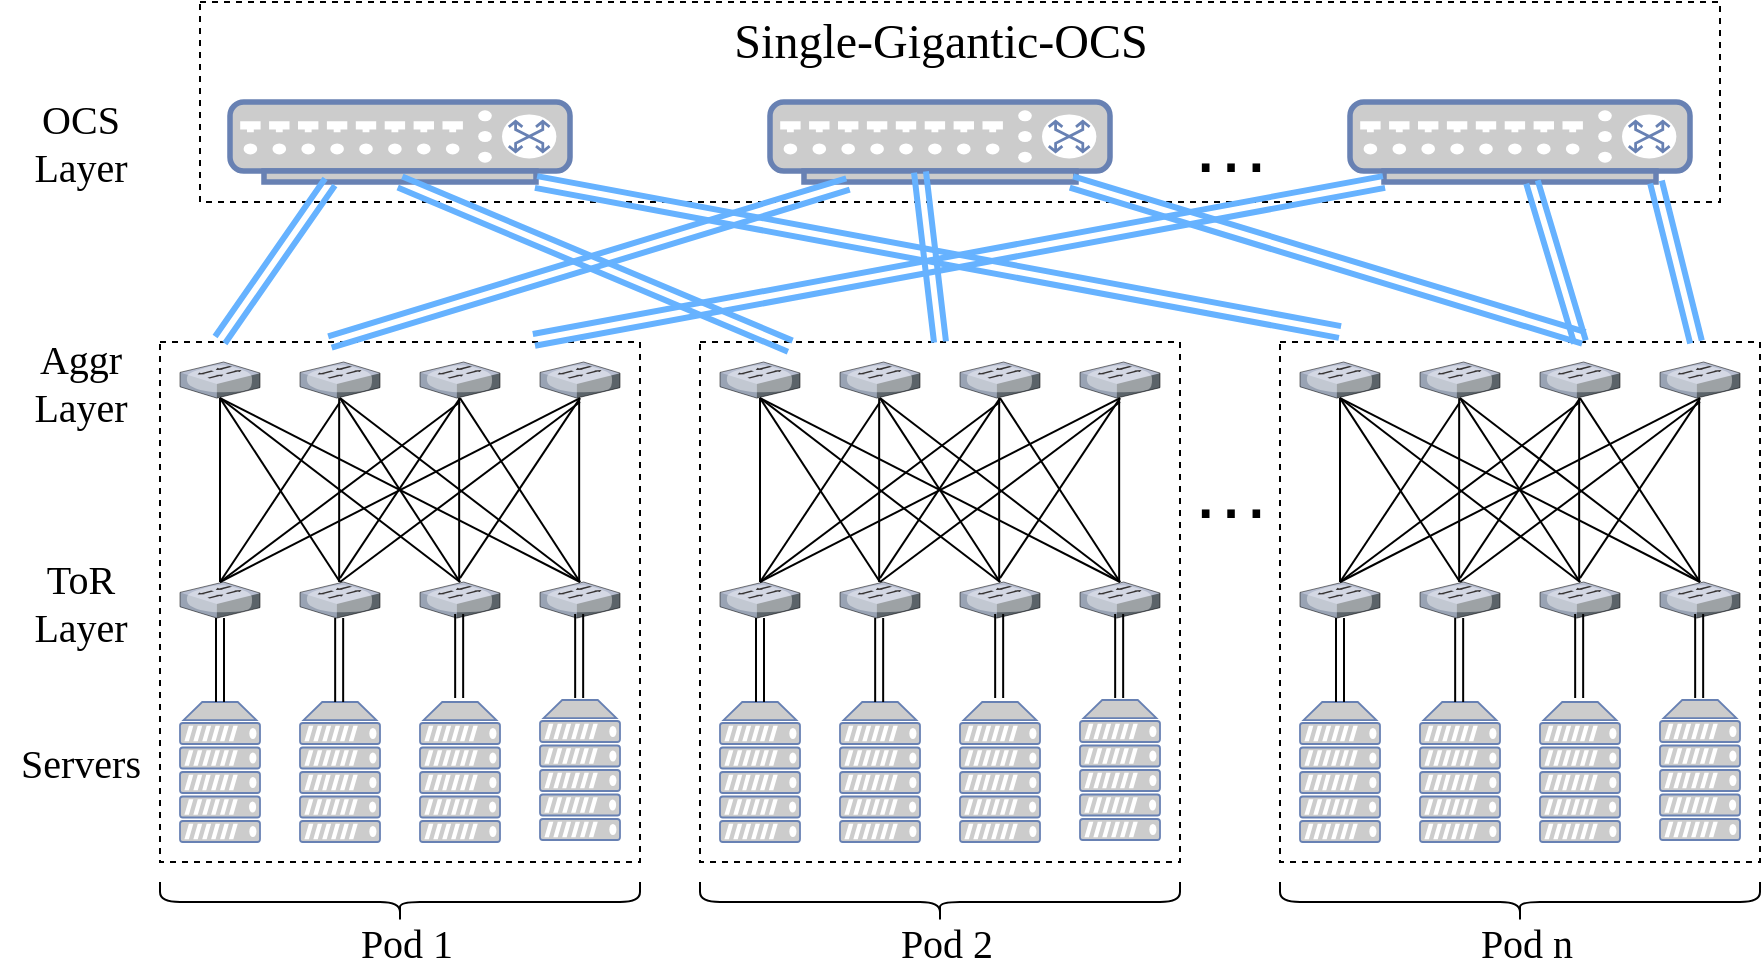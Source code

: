 <mxfile version="13.3.4" type="github">
  <diagram id="y1kWOpUGHuxIJ3yEuqZ7" name="Page-1">
    <mxGraphModel dx="2178" dy="1946" grid="1" gridSize="10" guides="1" tooltips="1" connect="1" arrows="1" fold="1" page="1" pageScale="1" pageWidth="827" pageHeight="1169" math="0" shadow="0">
      <root>
        <mxCell id="0" />
        <mxCell id="1" parent="0" />
        <mxCell id="rLoegdF59TgYcEcmEnVo-97" value="" style="rounded=0;whiteSpace=wrap;html=1;dashed=1;" vertex="1" parent="1">
          <mxGeometry x="90" y="-530" width="760" height="100" as="geometry" />
        </mxCell>
        <mxCell id="LMLSj2MRwrwGWkM6ZcZf-3" value="" style="fontColor=#0066CC;verticalAlign=top;verticalLabelPosition=bottom;labelPosition=center;align=center;html=1;outlineConnect=0;fillColor=#CCCCCC;strokeColor=#6881B3;gradientDirection=north;strokeWidth=2;shape=mxgraph.networks.switch;" parent="1" vertex="1">
          <mxGeometry x="105" y="-480" width="170" height="40" as="geometry" />
        </mxCell>
        <mxCell id="LMLSj2MRwrwGWkM6ZcZf-53" value="" style="group" parent="1" vertex="1" connectable="0">
          <mxGeometry x="70" y="-360" width="240" height="260" as="geometry" />
        </mxCell>
        <mxCell id="LMLSj2MRwrwGWkM6ZcZf-52" value="" style="rounded=0;whiteSpace=wrap;html=1;dashed=1;shadow=0;glass=0;" parent="LMLSj2MRwrwGWkM6ZcZf-53" vertex="1">
          <mxGeometry width="240" height="260" as="geometry" />
        </mxCell>
        <mxCell id="LMLSj2MRwrwGWkM6ZcZf-4" value="" style="verticalLabelPosition=bottom;aspect=fixed;html=1;verticalAlign=top;strokeColor=none;align=center;outlineConnect=0;shape=mxgraph.citrix.switch;" parent="LMLSj2MRwrwGWkM6ZcZf-53" vertex="1">
          <mxGeometry x="10" y="120" width="40" height="18.04" as="geometry" />
        </mxCell>
        <mxCell id="LMLSj2MRwrwGWkM6ZcZf-7" value="" style="fontColor=#0066CC;verticalAlign=top;verticalLabelPosition=bottom;labelPosition=center;align=center;html=1;outlineConnect=0;fillColor=#CCCCCC;strokeColor=#6881B3;gradientDirection=north;strokeWidth=2;shape=mxgraph.networks.server;" parent="LMLSj2MRwrwGWkM6ZcZf-53" vertex="1">
          <mxGeometry x="10" y="180" width="40" height="70" as="geometry" />
        </mxCell>
        <mxCell id="LMLSj2MRwrwGWkM6ZcZf-8" value="" style="fontColor=#0066CC;verticalAlign=top;verticalLabelPosition=bottom;labelPosition=center;align=center;html=1;outlineConnect=0;fillColor=#CCCCCC;strokeColor=#6881B3;gradientDirection=north;strokeWidth=2;shape=mxgraph.networks.server;" parent="LMLSj2MRwrwGWkM6ZcZf-53" vertex="1">
          <mxGeometry x="70" y="180" width="40" height="70" as="geometry" />
        </mxCell>
        <mxCell id="LMLSj2MRwrwGWkM6ZcZf-9" value="" style="fontColor=#0066CC;verticalAlign=top;verticalLabelPosition=bottom;labelPosition=center;align=center;html=1;outlineConnect=0;fillColor=#CCCCCC;strokeColor=#6881B3;gradientDirection=north;strokeWidth=2;shape=mxgraph.networks.server;" parent="LMLSj2MRwrwGWkM6ZcZf-53" vertex="1">
          <mxGeometry x="130" y="180" width="40" height="70" as="geometry" />
        </mxCell>
        <mxCell id="LMLSj2MRwrwGWkM6ZcZf-19" value="" style="fontColor=#0066CC;verticalAlign=top;verticalLabelPosition=bottom;labelPosition=center;align=center;html=1;outlineConnect=0;fillColor=#CCCCCC;strokeColor=#6881B3;gradientDirection=north;strokeWidth=2;shape=mxgraph.networks.server;" parent="LMLSj2MRwrwGWkM6ZcZf-53" vertex="1">
          <mxGeometry x="190" y="179" width="40" height="70" as="geometry" />
        </mxCell>
        <mxCell id="LMLSj2MRwrwGWkM6ZcZf-24" value="" style="verticalLabelPosition=bottom;aspect=fixed;html=1;verticalAlign=top;strokeColor=none;align=center;outlineConnect=0;shape=mxgraph.citrix.switch;" parent="LMLSj2MRwrwGWkM6ZcZf-53" vertex="1">
          <mxGeometry x="70" y="120" width="40" height="18.04" as="geometry" />
        </mxCell>
        <mxCell id="LMLSj2MRwrwGWkM6ZcZf-25" value="" style="verticalLabelPosition=bottom;aspect=fixed;html=1;verticalAlign=top;strokeColor=none;align=center;outlineConnect=0;shape=mxgraph.citrix.switch;" parent="LMLSj2MRwrwGWkM6ZcZf-53" vertex="1">
          <mxGeometry x="130" y="120" width="40" height="18.04" as="geometry" />
        </mxCell>
        <mxCell id="LMLSj2MRwrwGWkM6ZcZf-26" value="" style="verticalLabelPosition=bottom;aspect=fixed;html=1;verticalAlign=top;strokeColor=none;align=center;outlineConnect=0;shape=mxgraph.citrix.switch;" parent="LMLSj2MRwrwGWkM6ZcZf-53" vertex="1">
          <mxGeometry x="190" y="120" width="40" height="18.04" as="geometry" />
        </mxCell>
        <mxCell id="LMLSj2MRwrwGWkM6ZcZf-27" value="" style="verticalLabelPosition=bottom;aspect=fixed;html=1;verticalAlign=top;strokeColor=none;align=center;outlineConnect=0;shape=mxgraph.citrix.switch;" parent="LMLSj2MRwrwGWkM6ZcZf-53" vertex="1">
          <mxGeometry x="10" y="10" width="40" height="18.04" as="geometry" />
        </mxCell>
        <mxCell id="LMLSj2MRwrwGWkM6ZcZf-28" value="" style="verticalLabelPosition=bottom;aspect=fixed;html=1;verticalAlign=top;strokeColor=none;align=center;outlineConnect=0;shape=mxgraph.citrix.switch;" parent="LMLSj2MRwrwGWkM6ZcZf-53" vertex="1">
          <mxGeometry x="70" y="10" width="40" height="18.04" as="geometry" />
        </mxCell>
        <mxCell id="LMLSj2MRwrwGWkM6ZcZf-29" value="" style="verticalLabelPosition=bottom;aspect=fixed;html=1;verticalAlign=top;strokeColor=none;align=center;outlineConnect=0;shape=mxgraph.citrix.switch;" parent="LMLSj2MRwrwGWkM6ZcZf-53" vertex="1">
          <mxGeometry x="130" y="10" width="40" height="18.04" as="geometry" />
        </mxCell>
        <mxCell id="LMLSj2MRwrwGWkM6ZcZf-30" value="" style="verticalLabelPosition=bottom;aspect=fixed;html=1;verticalAlign=top;strokeColor=none;align=center;outlineConnect=0;shape=mxgraph.citrix.switch;" parent="LMLSj2MRwrwGWkM6ZcZf-53" vertex="1">
          <mxGeometry x="190" y="10" width="40" height="18.04" as="geometry" />
        </mxCell>
        <mxCell id="LMLSj2MRwrwGWkM6ZcZf-32" value="" style="endArrow=none;html=1;" parent="LMLSj2MRwrwGWkM6ZcZf-53" source="LMLSj2MRwrwGWkM6ZcZf-4" edge="1">
          <mxGeometry width="50" height="50" relative="1" as="geometry">
            <mxPoint x="-20" y="78.04" as="sourcePoint" />
            <mxPoint x="30" y="28.04" as="targetPoint" />
          </mxGeometry>
        </mxCell>
        <mxCell id="LMLSj2MRwrwGWkM6ZcZf-33" value="" style="endArrow=none;html=1;" parent="LMLSj2MRwrwGWkM6ZcZf-53" edge="1">
          <mxGeometry width="50" height="50" relative="1" as="geometry">
            <mxPoint x="89.58" y="120" as="sourcePoint" />
            <mxPoint x="89.58" y="28.04" as="targetPoint" />
          </mxGeometry>
        </mxCell>
        <mxCell id="LMLSj2MRwrwGWkM6ZcZf-34" value="" style="endArrow=none;html=1;" parent="LMLSj2MRwrwGWkM6ZcZf-53" edge="1">
          <mxGeometry width="50" height="50" relative="1" as="geometry">
            <mxPoint x="149.58" y="120" as="sourcePoint" />
            <mxPoint x="149.58" y="28.04" as="targetPoint" />
          </mxGeometry>
        </mxCell>
        <mxCell id="LMLSj2MRwrwGWkM6ZcZf-35" value="" style="endArrow=none;html=1;" parent="LMLSj2MRwrwGWkM6ZcZf-53" edge="1">
          <mxGeometry width="50" height="50" relative="1" as="geometry">
            <mxPoint x="209.58" y="120" as="sourcePoint" />
            <mxPoint x="209.58" y="28.04" as="targetPoint" />
          </mxGeometry>
        </mxCell>
        <mxCell id="LMLSj2MRwrwGWkM6ZcZf-36" value="" style="endArrow=none;html=1;" parent="LMLSj2MRwrwGWkM6ZcZf-53" edge="1">
          <mxGeometry width="50" height="50" relative="1" as="geometry">
            <mxPoint x="90" y="120" as="sourcePoint" />
            <mxPoint x="30" y="28.04" as="targetPoint" />
          </mxGeometry>
        </mxCell>
        <mxCell id="LMLSj2MRwrwGWkM6ZcZf-37" value="" style="endArrow=none;html=1;" parent="LMLSj2MRwrwGWkM6ZcZf-53" edge="1">
          <mxGeometry width="50" height="50" relative="1" as="geometry">
            <mxPoint x="150" y="120" as="sourcePoint" />
            <mxPoint x="90" y="28.04" as="targetPoint" />
          </mxGeometry>
        </mxCell>
        <mxCell id="LMLSj2MRwrwGWkM6ZcZf-38" value="" style="endArrow=none;html=1;" parent="LMLSj2MRwrwGWkM6ZcZf-53" edge="1">
          <mxGeometry width="50" height="50" relative="1" as="geometry">
            <mxPoint x="210" y="120" as="sourcePoint" />
            <mxPoint x="150" y="28.04" as="targetPoint" />
          </mxGeometry>
        </mxCell>
        <mxCell id="LMLSj2MRwrwGWkM6ZcZf-39" value="" style="endArrow=none;html=1;" parent="LMLSj2MRwrwGWkM6ZcZf-53" edge="1">
          <mxGeometry width="50" height="50" relative="1" as="geometry">
            <mxPoint x="30" y="120" as="sourcePoint" />
            <mxPoint x="90" y="30" as="targetPoint" />
          </mxGeometry>
        </mxCell>
        <mxCell id="LMLSj2MRwrwGWkM6ZcZf-40" value="" style="endArrow=none;html=1;" parent="LMLSj2MRwrwGWkM6ZcZf-53" edge="1">
          <mxGeometry width="50" height="50" relative="1" as="geometry">
            <mxPoint x="90" y="118.04" as="sourcePoint" />
            <mxPoint x="150" y="28.04" as="targetPoint" />
          </mxGeometry>
        </mxCell>
        <mxCell id="LMLSj2MRwrwGWkM6ZcZf-41" value="" style="endArrow=none;html=1;" parent="LMLSj2MRwrwGWkM6ZcZf-53" edge="1">
          <mxGeometry width="50" height="50" relative="1" as="geometry">
            <mxPoint x="150" y="118.04" as="sourcePoint" />
            <mxPoint x="210" y="28.04" as="targetPoint" />
          </mxGeometry>
        </mxCell>
        <mxCell id="LMLSj2MRwrwGWkM6ZcZf-42" value="" style="endArrow=none;html=1;exitX=0.5;exitY=0;exitDx=0;exitDy=0;exitPerimeter=0;" parent="LMLSj2MRwrwGWkM6ZcZf-53" source="LMLSj2MRwrwGWkM6ZcZf-25" edge="1">
          <mxGeometry width="50" height="50" relative="1" as="geometry">
            <mxPoint x="-20" y="78.04" as="sourcePoint" />
            <mxPoint x="30" y="28.04" as="targetPoint" />
          </mxGeometry>
        </mxCell>
        <mxCell id="LMLSj2MRwrwGWkM6ZcZf-43" value="" style="endArrow=none;html=1;exitX=0.5;exitY=0;exitDx=0;exitDy=0;exitPerimeter=0;" parent="LMLSj2MRwrwGWkM6ZcZf-53" edge="1">
          <mxGeometry width="50" height="50" relative="1" as="geometry">
            <mxPoint x="210" y="120" as="sourcePoint" />
            <mxPoint x="90" y="28.04" as="targetPoint" />
          </mxGeometry>
        </mxCell>
        <mxCell id="LMLSj2MRwrwGWkM6ZcZf-44" value="" style="endArrow=none;html=1;" parent="LMLSj2MRwrwGWkM6ZcZf-53" edge="1">
          <mxGeometry width="50" height="50" relative="1" as="geometry">
            <mxPoint x="30" y="120" as="sourcePoint" />
            <mxPoint x="150" y="30" as="targetPoint" />
          </mxGeometry>
        </mxCell>
        <mxCell id="LMLSj2MRwrwGWkM6ZcZf-45" value="" style="endArrow=none;html=1;" parent="LMLSj2MRwrwGWkM6ZcZf-53" edge="1">
          <mxGeometry width="50" height="50" relative="1" as="geometry">
            <mxPoint x="90" y="120" as="sourcePoint" />
            <mxPoint x="210" y="30" as="targetPoint" />
          </mxGeometry>
        </mxCell>
        <mxCell id="LMLSj2MRwrwGWkM6ZcZf-46" value="" style="endArrow=none;html=1;" parent="LMLSj2MRwrwGWkM6ZcZf-53" edge="1">
          <mxGeometry width="50" height="50" relative="1" as="geometry">
            <mxPoint x="210" y="120" as="sourcePoint" />
            <mxPoint x="30" y="28.04" as="targetPoint" />
          </mxGeometry>
        </mxCell>
        <mxCell id="LMLSj2MRwrwGWkM6ZcZf-47" value="" style="endArrow=none;html=1;" parent="LMLSj2MRwrwGWkM6ZcZf-53" edge="1">
          <mxGeometry width="50" height="50" relative="1" as="geometry">
            <mxPoint x="30" y="120" as="sourcePoint" />
            <mxPoint x="210" y="28.04" as="targetPoint" />
          </mxGeometry>
        </mxCell>
        <mxCell id="LMLSj2MRwrwGWkM6ZcZf-48" value="" style="shape=link;html=1;exitX=0.5;exitY=0;exitDx=0;exitDy=0;exitPerimeter=0;" parent="LMLSj2MRwrwGWkM6ZcZf-53" source="LMLSj2MRwrwGWkM6ZcZf-7" edge="1">
          <mxGeometry width="50" height="50" relative="1" as="geometry">
            <mxPoint x="-20" y="188.04" as="sourcePoint" />
            <mxPoint x="30" y="138.04" as="targetPoint" />
          </mxGeometry>
        </mxCell>
        <mxCell id="LMLSj2MRwrwGWkM6ZcZf-49" value="" style="shape=link;html=1;exitX=0.5;exitY=0;exitDx=0;exitDy=0;exitPerimeter=0;" parent="LMLSj2MRwrwGWkM6ZcZf-53" edge="1">
          <mxGeometry width="50" height="50" relative="1" as="geometry">
            <mxPoint x="89.58" y="180" as="sourcePoint" />
            <mxPoint x="89.58" y="138.04" as="targetPoint" />
          </mxGeometry>
        </mxCell>
        <mxCell id="LMLSj2MRwrwGWkM6ZcZf-50" value="" style="shape=link;html=1;exitX=0.5;exitY=0;exitDx=0;exitDy=0;exitPerimeter=0;" parent="LMLSj2MRwrwGWkM6ZcZf-53" edge="1">
          <mxGeometry width="50" height="50" relative="1" as="geometry">
            <mxPoint x="149.58" y="178" as="sourcePoint" />
            <mxPoint x="149.58" y="136.04" as="targetPoint" />
          </mxGeometry>
        </mxCell>
        <mxCell id="LMLSj2MRwrwGWkM6ZcZf-51" value="" style="shape=link;html=1;exitX=0.5;exitY=0;exitDx=0;exitDy=0;exitPerimeter=0;" parent="LMLSj2MRwrwGWkM6ZcZf-53" edge="1">
          <mxGeometry width="50" height="50" relative="1" as="geometry">
            <mxPoint x="209.58" y="178" as="sourcePoint" />
            <mxPoint x="209.58" y="136.04" as="targetPoint" />
          </mxGeometry>
        </mxCell>
        <mxCell id="rLoegdF59TgYcEcmEnVo-1" value="" style="group" vertex="1" connectable="0" parent="1">
          <mxGeometry x="340" y="-360" width="240" height="260" as="geometry" />
        </mxCell>
        <mxCell id="rLoegdF59TgYcEcmEnVo-2" value="" style="rounded=0;whiteSpace=wrap;html=1;dashed=1;shadow=0;glass=0;" vertex="1" parent="rLoegdF59TgYcEcmEnVo-1">
          <mxGeometry width="240" height="260" as="geometry" />
        </mxCell>
        <mxCell id="rLoegdF59TgYcEcmEnVo-3" value="" style="verticalLabelPosition=bottom;aspect=fixed;html=1;verticalAlign=top;strokeColor=none;align=center;outlineConnect=0;shape=mxgraph.citrix.switch;" vertex="1" parent="rLoegdF59TgYcEcmEnVo-1">
          <mxGeometry x="10" y="120" width="40" height="18.04" as="geometry" />
        </mxCell>
        <mxCell id="rLoegdF59TgYcEcmEnVo-4" value="" style="fontColor=#0066CC;verticalAlign=top;verticalLabelPosition=bottom;labelPosition=center;align=center;html=1;outlineConnect=0;fillColor=#CCCCCC;strokeColor=#6881B3;gradientDirection=north;strokeWidth=2;shape=mxgraph.networks.server;" vertex="1" parent="rLoegdF59TgYcEcmEnVo-1">
          <mxGeometry x="10" y="180" width="40" height="70" as="geometry" />
        </mxCell>
        <mxCell id="rLoegdF59TgYcEcmEnVo-5" value="" style="fontColor=#0066CC;verticalAlign=top;verticalLabelPosition=bottom;labelPosition=center;align=center;html=1;outlineConnect=0;fillColor=#CCCCCC;strokeColor=#6881B3;gradientDirection=north;strokeWidth=2;shape=mxgraph.networks.server;" vertex="1" parent="rLoegdF59TgYcEcmEnVo-1">
          <mxGeometry x="70" y="180" width="40" height="70" as="geometry" />
        </mxCell>
        <mxCell id="rLoegdF59TgYcEcmEnVo-6" value="" style="fontColor=#0066CC;verticalAlign=top;verticalLabelPosition=bottom;labelPosition=center;align=center;html=1;outlineConnect=0;fillColor=#CCCCCC;strokeColor=#6881B3;gradientDirection=north;strokeWidth=2;shape=mxgraph.networks.server;" vertex="1" parent="rLoegdF59TgYcEcmEnVo-1">
          <mxGeometry x="130" y="180" width="40" height="70" as="geometry" />
        </mxCell>
        <mxCell id="rLoegdF59TgYcEcmEnVo-7" value="" style="fontColor=#0066CC;verticalAlign=top;verticalLabelPosition=bottom;labelPosition=center;align=center;html=1;outlineConnect=0;fillColor=#CCCCCC;strokeColor=#6881B3;gradientDirection=north;strokeWidth=2;shape=mxgraph.networks.server;" vertex="1" parent="rLoegdF59TgYcEcmEnVo-1">
          <mxGeometry x="190" y="179" width="40" height="70" as="geometry" />
        </mxCell>
        <mxCell id="rLoegdF59TgYcEcmEnVo-8" value="" style="verticalLabelPosition=bottom;aspect=fixed;html=1;verticalAlign=top;strokeColor=none;align=center;outlineConnect=0;shape=mxgraph.citrix.switch;" vertex="1" parent="rLoegdF59TgYcEcmEnVo-1">
          <mxGeometry x="70" y="120" width="40" height="18.04" as="geometry" />
        </mxCell>
        <mxCell id="rLoegdF59TgYcEcmEnVo-9" value="" style="verticalLabelPosition=bottom;aspect=fixed;html=1;verticalAlign=top;strokeColor=none;align=center;outlineConnect=0;shape=mxgraph.citrix.switch;" vertex="1" parent="rLoegdF59TgYcEcmEnVo-1">
          <mxGeometry x="130" y="120" width="40" height="18.04" as="geometry" />
        </mxCell>
        <mxCell id="rLoegdF59TgYcEcmEnVo-10" value="" style="verticalLabelPosition=bottom;aspect=fixed;html=1;verticalAlign=top;strokeColor=none;align=center;outlineConnect=0;shape=mxgraph.citrix.switch;" vertex="1" parent="rLoegdF59TgYcEcmEnVo-1">
          <mxGeometry x="190" y="120" width="40" height="18.04" as="geometry" />
        </mxCell>
        <mxCell id="rLoegdF59TgYcEcmEnVo-11" value="" style="verticalLabelPosition=bottom;aspect=fixed;html=1;verticalAlign=top;strokeColor=none;align=center;outlineConnect=0;shape=mxgraph.citrix.switch;" vertex="1" parent="rLoegdF59TgYcEcmEnVo-1">
          <mxGeometry x="10" y="10" width="40" height="18.04" as="geometry" />
        </mxCell>
        <mxCell id="rLoegdF59TgYcEcmEnVo-12" value="" style="verticalLabelPosition=bottom;aspect=fixed;html=1;verticalAlign=top;strokeColor=none;align=center;outlineConnect=0;shape=mxgraph.citrix.switch;" vertex="1" parent="rLoegdF59TgYcEcmEnVo-1">
          <mxGeometry x="70" y="10" width="40" height="18.04" as="geometry" />
        </mxCell>
        <mxCell id="rLoegdF59TgYcEcmEnVo-13" value="" style="verticalLabelPosition=bottom;aspect=fixed;html=1;verticalAlign=top;strokeColor=none;align=center;outlineConnect=0;shape=mxgraph.citrix.switch;" vertex="1" parent="rLoegdF59TgYcEcmEnVo-1">
          <mxGeometry x="130" y="10" width="40" height="18.04" as="geometry" />
        </mxCell>
        <mxCell id="rLoegdF59TgYcEcmEnVo-14" value="" style="verticalLabelPosition=bottom;aspect=fixed;html=1;verticalAlign=top;strokeColor=none;align=center;outlineConnect=0;shape=mxgraph.citrix.switch;" vertex="1" parent="rLoegdF59TgYcEcmEnVo-1">
          <mxGeometry x="190" y="10" width="40" height="18.04" as="geometry" />
        </mxCell>
        <mxCell id="rLoegdF59TgYcEcmEnVo-15" value="" style="endArrow=none;html=1;" edge="1" parent="rLoegdF59TgYcEcmEnVo-1" source="rLoegdF59TgYcEcmEnVo-3">
          <mxGeometry width="50" height="50" relative="1" as="geometry">
            <mxPoint x="-20" y="78.04" as="sourcePoint" />
            <mxPoint x="30" y="28.04" as="targetPoint" />
          </mxGeometry>
        </mxCell>
        <mxCell id="rLoegdF59TgYcEcmEnVo-16" value="" style="endArrow=none;html=1;" edge="1" parent="rLoegdF59TgYcEcmEnVo-1">
          <mxGeometry width="50" height="50" relative="1" as="geometry">
            <mxPoint x="89.58" y="120" as="sourcePoint" />
            <mxPoint x="89.58" y="28.04" as="targetPoint" />
          </mxGeometry>
        </mxCell>
        <mxCell id="rLoegdF59TgYcEcmEnVo-17" value="" style="endArrow=none;html=1;" edge="1" parent="rLoegdF59TgYcEcmEnVo-1">
          <mxGeometry width="50" height="50" relative="1" as="geometry">
            <mxPoint x="149.58" y="120" as="sourcePoint" />
            <mxPoint x="149.58" y="28.04" as="targetPoint" />
          </mxGeometry>
        </mxCell>
        <mxCell id="rLoegdF59TgYcEcmEnVo-18" value="" style="endArrow=none;html=1;" edge="1" parent="rLoegdF59TgYcEcmEnVo-1">
          <mxGeometry width="50" height="50" relative="1" as="geometry">
            <mxPoint x="209.58" y="120" as="sourcePoint" />
            <mxPoint x="209.58" y="28.04" as="targetPoint" />
          </mxGeometry>
        </mxCell>
        <mxCell id="rLoegdF59TgYcEcmEnVo-19" value="" style="endArrow=none;html=1;" edge="1" parent="rLoegdF59TgYcEcmEnVo-1">
          <mxGeometry width="50" height="50" relative="1" as="geometry">
            <mxPoint x="90" y="120" as="sourcePoint" />
            <mxPoint x="30" y="28.04" as="targetPoint" />
          </mxGeometry>
        </mxCell>
        <mxCell id="rLoegdF59TgYcEcmEnVo-20" value="" style="endArrow=none;html=1;" edge="1" parent="rLoegdF59TgYcEcmEnVo-1">
          <mxGeometry width="50" height="50" relative="1" as="geometry">
            <mxPoint x="150" y="120" as="sourcePoint" />
            <mxPoint x="90" y="28.04" as="targetPoint" />
          </mxGeometry>
        </mxCell>
        <mxCell id="rLoegdF59TgYcEcmEnVo-21" value="" style="endArrow=none;html=1;" edge="1" parent="rLoegdF59TgYcEcmEnVo-1">
          <mxGeometry width="50" height="50" relative="1" as="geometry">
            <mxPoint x="210" y="120" as="sourcePoint" />
            <mxPoint x="150" y="28.04" as="targetPoint" />
          </mxGeometry>
        </mxCell>
        <mxCell id="rLoegdF59TgYcEcmEnVo-22" value="" style="endArrow=none;html=1;" edge="1" parent="rLoegdF59TgYcEcmEnVo-1">
          <mxGeometry width="50" height="50" relative="1" as="geometry">
            <mxPoint x="30" y="120" as="sourcePoint" />
            <mxPoint x="90" y="30" as="targetPoint" />
          </mxGeometry>
        </mxCell>
        <mxCell id="rLoegdF59TgYcEcmEnVo-23" value="" style="endArrow=none;html=1;" edge="1" parent="rLoegdF59TgYcEcmEnVo-1">
          <mxGeometry width="50" height="50" relative="1" as="geometry">
            <mxPoint x="90" y="118.04" as="sourcePoint" />
            <mxPoint x="150" y="28.04" as="targetPoint" />
          </mxGeometry>
        </mxCell>
        <mxCell id="rLoegdF59TgYcEcmEnVo-24" value="" style="endArrow=none;html=1;" edge="1" parent="rLoegdF59TgYcEcmEnVo-1">
          <mxGeometry width="50" height="50" relative="1" as="geometry">
            <mxPoint x="150" y="118.04" as="sourcePoint" />
            <mxPoint x="210" y="28.04" as="targetPoint" />
          </mxGeometry>
        </mxCell>
        <mxCell id="rLoegdF59TgYcEcmEnVo-25" value="" style="endArrow=none;html=1;exitX=0.5;exitY=0;exitDx=0;exitDy=0;exitPerimeter=0;" edge="1" parent="rLoegdF59TgYcEcmEnVo-1" source="rLoegdF59TgYcEcmEnVo-9">
          <mxGeometry width="50" height="50" relative="1" as="geometry">
            <mxPoint x="-20" y="78.04" as="sourcePoint" />
            <mxPoint x="30" y="28.04" as="targetPoint" />
          </mxGeometry>
        </mxCell>
        <mxCell id="rLoegdF59TgYcEcmEnVo-26" value="" style="endArrow=none;html=1;exitX=0.5;exitY=0;exitDx=0;exitDy=0;exitPerimeter=0;" edge="1" parent="rLoegdF59TgYcEcmEnVo-1">
          <mxGeometry width="50" height="50" relative="1" as="geometry">
            <mxPoint x="210" y="120" as="sourcePoint" />
            <mxPoint x="90" y="28.04" as="targetPoint" />
          </mxGeometry>
        </mxCell>
        <mxCell id="rLoegdF59TgYcEcmEnVo-27" value="" style="endArrow=none;html=1;" edge="1" parent="rLoegdF59TgYcEcmEnVo-1">
          <mxGeometry width="50" height="50" relative="1" as="geometry">
            <mxPoint x="30" y="120" as="sourcePoint" />
            <mxPoint x="150" y="30" as="targetPoint" />
          </mxGeometry>
        </mxCell>
        <mxCell id="rLoegdF59TgYcEcmEnVo-28" value="" style="endArrow=none;html=1;" edge="1" parent="rLoegdF59TgYcEcmEnVo-1">
          <mxGeometry width="50" height="50" relative="1" as="geometry">
            <mxPoint x="90" y="120" as="sourcePoint" />
            <mxPoint x="210" y="30" as="targetPoint" />
          </mxGeometry>
        </mxCell>
        <mxCell id="rLoegdF59TgYcEcmEnVo-29" value="" style="endArrow=none;html=1;" edge="1" parent="rLoegdF59TgYcEcmEnVo-1">
          <mxGeometry width="50" height="50" relative="1" as="geometry">
            <mxPoint x="210" y="120" as="sourcePoint" />
            <mxPoint x="30" y="28.04" as="targetPoint" />
          </mxGeometry>
        </mxCell>
        <mxCell id="rLoegdF59TgYcEcmEnVo-30" value="" style="endArrow=none;html=1;" edge="1" parent="rLoegdF59TgYcEcmEnVo-1">
          <mxGeometry width="50" height="50" relative="1" as="geometry">
            <mxPoint x="30" y="120" as="sourcePoint" />
            <mxPoint x="210" y="28.04" as="targetPoint" />
          </mxGeometry>
        </mxCell>
        <mxCell id="rLoegdF59TgYcEcmEnVo-31" value="" style="shape=link;html=1;exitX=0.5;exitY=0;exitDx=0;exitDy=0;exitPerimeter=0;" edge="1" parent="rLoegdF59TgYcEcmEnVo-1" source="rLoegdF59TgYcEcmEnVo-4">
          <mxGeometry width="50" height="50" relative="1" as="geometry">
            <mxPoint x="-20" y="188.04" as="sourcePoint" />
            <mxPoint x="30" y="138.04" as="targetPoint" />
          </mxGeometry>
        </mxCell>
        <mxCell id="rLoegdF59TgYcEcmEnVo-32" value="" style="shape=link;html=1;exitX=0.5;exitY=0;exitDx=0;exitDy=0;exitPerimeter=0;" edge="1" parent="rLoegdF59TgYcEcmEnVo-1">
          <mxGeometry width="50" height="50" relative="1" as="geometry">
            <mxPoint x="89.58" y="180" as="sourcePoint" />
            <mxPoint x="89.58" y="138.04" as="targetPoint" />
          </mxGeometry>
        </mxCell>
        <mxCell id="rLoegdF59TgYcEcmEnVo-33" value="" style="shape=link;html=1;exitX=0.5;exitY=0;exitDx=0;exitDy=0;exitPerimeter=0;" edge="1" parent="rLoegdF59TgYcEcmEnVo-1">
          <mxGeometry width="50" height="50" relative="1" as="geometry">
            <mxPoint x="149.58" y="178" as="sourcePoint" />
            <mxPoint x="149.58" y="136.04" as="targetPoint" />
          </mxGeometry>
        </mxCell>
        <mxCell id="rLoegdF59TgYcEcmEnVo-34" value="" style="shape=link;html=1;exitX=0.5;exitY=0;exitDx=0;exitDy=0;exitPerimeter=0;" edge="1" parent="rLoegdF59TgYcEcmEnVo-1">
          <mxGeometry width="50" height="50" relative="1" as="geometry">
            <mxPoint x="209.58" y="178" as="sourcePoint" />
            <mxPoint x="209.58" y="136.04" as="targetPoint" />
          </mxGeometry>
        </mxCell>
        <mxCell id="rLoegdF59TgYcEcmEnVo-35" value="" style="group" vertex="1" connectable="0" parent="1">
          <mxGeometry x="630" y="-360" width="240" height="260" as="geometry" />
        </mxCell>
        <mxCell id="rLoegdF59TgYcEcmEnVo-36" value="" style="rounded=0;whiteSpace=wrap;html=1;dashed=1;shadow=0;glass=0;" vertex="1" parent="rLoegdF59TgYcEcmEnVo-35">
          <mxGeometry width="240" height="260" as="geometry" />
        </mxCell>
        <mxCell id="rLoegdF59TgYcEcmEnVo-37" value="" style="verticalLabelPosition=bottom;aspect=fixed;html=1;verticalAlign=top;strokeColor=none;align=center;outlineConnect=0;shape=mxgraph.citrix.switch;" vertex="1" parent="rLoegdF59TgYcEcmEnVo-35">
          <mxGeometry x="10" y="120" width="40" height="18.04" as="geometry" />
        </mxCell>
        <mxCell id="rLoegdF59TgYcEcmEnVo-38" value="" style="fontColor=#0066CC;verticalAlign=top;verticalLabelPosition=bottom;labelPosition=center;align=center;html=1;outlineConnect=0;fillColor=#CCCCCC;strokeColor=#6881B3;gradientDirection=north;strokeWidth=2;shape=mxgraph.networks.server;" vertex="1" parent="rLoegdF59TgYcEcmEnVo-35">
          <mxGeometry x="10" y="180" width="40" height="70" as="geometry" />
        </mxCell>
        <mxCell id="rLoegdF59TgYcEcmEnVo-39" value="" style="fontColor=#0066CC;verticalAlign=top;verticalLabelPosition=bottom;labelPosition=center;align=center;html=1;outlineConnect=0;fillColor=#CCCCCC;strokeColor=#6881B3;gradientDirection=north;strokeWidth=2;shape=mxgraph.networks.server;" vertex="1" parent="rLoegdF59TgYcEcmEnVo-35">
          <mxGeometry x="70" y="180" width="40" height="70" as="geometry" />
        </mxCell>
        <mxCell id="rLoegdF59TgYcEcmEnVo-40" value="" style="fontColor=#0066CC;verticalAlign=top;verticalLabelPosition=bottom;labelPosition=center;align=center;html=1;outlineConnect=0;fillColor=#CCCCCC;strokeColor=#6881B3;gradientDirection=north;strokeWidth=2;shape=mxgraph.networks.server;" vertex="1" parent="rLoegdF59TgYcEcmEnVo-35">
          <mxGeometry x="130" y="180" width="40" height="70" as="geometry" />
        </mxCell>
        <mxCell id="rLoegdF59TgYcEcmEnVo-41" value="" style="fontColor=#0066CC;verticalAlign=top;verticalLabelPosition=bottom;labelPosition=center;align=center;html=1;outlineConnect=0;fillColor=#CCCCCC;strokeColor=#6881B3;gradientDirection=north;strokeWidth=2;shape=mxgraph.networks.server;" vertex="1" parent="rLoegdF59TgYcEcmEnVo-35">
          <mxGeometry x="190" y="179" width="40" height="70" as="geometry" />
        </mxCell>
        <mxCell id="rLoegdF59TgYcEcmEnVo-42" value="" style="verticalLabelPosition=bottom;aspect=fixed;html=1;verticalAlign=top;strokeColor=none;align=center;outlineConnect=0;shape=mxgraph.citrix.switch;" vertex="1" parent="rLoegdF59TgYcEcmEnVo-35">
          <mxGeometry x="70" y="120" width="40" height="18.04" as="geometry" />
        </mxCell>
        <mxCell id="rLoegdF59TgYcEcmEnVo-43" value="" style="verticalLabelPosition=bottom;aspect=fixed;html=1;verticalAlign=top;strokeColor=none;align=center;outlineConnect=0;shape=mxgraph.citrix.switch;" vertex="1" parent="rLoegdF59TgYcEcmEnVo-35">
          <mxGeometry x="130" y="120" width="40" height="18.04" as="geometry" />
        </mxCell>
        <mxCell id="rLoegdF59TgYcEcmEnVo-44" value="" style="verticalLabelPosition=bottom;aspect=fixed;html=1;verticalAlign=top;strokeColor=none;align=center;outlineConnect=0;shape=mxgraph.citrix.switch;" vertex="1" parent="rLoegdF59TgYcEcmEnVo-35">
          <mxGeometry x="190" y="120" width="40" height="18.04" as="geometry" />
        </mxCell>
        <mxCell id="rLoegdF59TgYcEcmEnVo-45" value="" style="verticalLabelPosition=bottom;aspect=fixed;html=1;verticalAlign=top;strokeColor=none;align=center;outlineConnect=0;shape=mxgraph.citrix.switch;" vertex="1" parent="rLoegdF59TgYcEcmEnVo-35">
          <mxGeometry x="10" y="10" width="40" height="18.04" as="geometry" />
        </mxCell>
        <mxCell id="rLoegdF59TgYcEcmEnVo-46" value="" style="verticalLabelPosition=bottom;aspect=fixed;html=1;verticalAlign=top;strokeColor=none;align=center;outlineConnect=0;shape=mxgraph.citrix.switch;" vertex="1" parent="rLoegdF59TgYcEcmEnVo-35">
          <mxGeometry x="70" y="10" width="40" height="18.04" as="geometry" />
        </mxCell>
        <mxCell id="rLoegdF59TgYcEcmEnVo-47" value="" style="verticalLabelPosition=bottom;aspect=fixed;html=1;verticalAlign=top;strokeColor=none;align=center;outlineConnect=0;shape=mxgraph.citrix.switch;" vertex="1" parent="rLoegdF59TgYcEcmEnVo-35">
          <mxGeometry x="130" y="10" width="40" height="18.04" as="geometry" />
        </mxCell>
        <mxCell id="rLoegdF59TgYcEcmEnVo-48" value="" style="verticalLabelPosition=bottom;aspect=fixed;html=1;verticalAlign=top;strokeColor=none;align=center;outlineConnect=0;shape=mxgraph.citrix.switch;" vertex="1" parent="rLoegdF59TgYcEcmEnVo-35">
          <mxGeometry x="190" y="10" width="40" height="18.04" as="geometry" />
        </mxCell>
        <mxCell id="rLoegdF59TgYcEcmEnVo-49" value="" style="endArrow=none;html=1;" edge="1" parent="rLoegdF59TgYcEcmEnVo-35" source="rLoegdF59TgYcEcmEnVo-37">
          <mxGeometry width="50" height="50" relative="1" as="geometry">
            <mxPoint x="-20" y="78.04" as="sourcePoint" />
            <mxPoint x="30" y="28.04" as="targetPoint" />
          </mxGeometry>
        </mxCell>
        <mxCell id="rLoegdF59TgYcEcmEnVo-50" value="" style="endArrow=none;html=1;" edge="1" parent="rLoegdF59TgYcEcmEnVo-35">
          <mxGeometry width="50" height="50" relative="1" as="geometry">
            <mxPoint x="89.58" y="120" as="sourcePoint" />
            <mxPoint x="89.58" y="28.04" as="targetPoint" />
          </mxGeometry>
        </mxCell>
        <mxCell id="rLoegdF59TgYcEcmEnVo-51" value="" style="endArrow=none;html=1;" edge="1" parent="rLoegdF59TgYcEcmEnVo-35">
          <mxGeometry width="50" height="50" relative="1" as="geometry">
            <mxPoint x="149.58" y="120" as="sourcePoint" />
            <mxPoint x="149.58" y="28.04" as="targetPoint" />
          </mxGeometry>
        </mxCell>
        <mxCell id="rLoegdF59TgYcEcmEnVo-52" value="" style="endArrow=none;html=1;" edge="1" parent="rLoegdF59TgYcEcmEnVo-35">
          <mxGeometry width="50" height="50" relative="1" as="geometry">
            <mxPoint x="209.58" y="120" as="sourcePoint" />
            <mxPoint x="209.58" y="28.04" as="targetPoint" />
          </mxGeometry>
        </mxCell>
        <mxCell id="rLoegdF59TgYcEcmEnVo-53" value="" style="endArrow=none;html=1;" edge="1" parent="rLoegdF59TgYcEcmEnVo-35">
          <mxGeometry width="50" height="50" relative="1" as="geometry">
            <mxPoint x="90" y="120" as="sourcePoint" />
            <mxPoint x="30" y="28.04" as="targetPoint" />
          </mxGeometry>
        </mxCell>
        <mxCell id="rLoegdF59TgYcEcmEnVo-54" value="" style="endArrow=none;html=1;" edge="1" parent="rLoegdF59TgYcEcmEnVo-35">
          <mxGeometry width="50" height="50" relative="1" as="geometry">
            <mxPoint x="150" y="120" as="sourcePoint" />
            <mxPoint x="90" y="28.04" as="targetPoint" />
          </mxGeometry>
        </mxCell>
        <mxCell id="rLoegdF59TgYcEcmEnVo-55" value="" style="endArrow=none;html=1;" edge="1" parent="rLoegdF59TgYcEcmEnVo-35">
          <mxGeometry width="50" height="50" relative="1" as="geometry">
            <mxPoint x="210" y="120" as="sourcePoint" />
            <mxPoint x="150" y="28.04" as="targetPoint" />
          </mxGeometry>
        </mxCell>
        <mxCell id="rLoegdF59TgYcEcmEnVo-56" value="" style="endArrow=none;html=1;" edge="1" parent="rLoegdF59TgYcEcmEnVo-35">
          <mxGeometry width="50" height="50" relative="1" as="geometry">
            <mxPoint x="30" y="120" as="sourcePoint" />
            <mxPoint x="90" y="30" as="targetPoint" />
          </mxGeometry>
        </mxCell>
        <mxCell id="rLoegdF59TgYcEcmEnVo-57" value="" style="endArrow=none;html=1;" edge="1" parent="rLoegdF59TgYcEcmEnVo-35">
          <mxGeometry width="50" height="50" relative="1" as="geometry">
            <mxPoint x="90" y="118.04" as="sourcePoint" />
            <mxPoint x="150" y="28.04" as="targetPoint" />
          </mxGeometry>
        </mxCell>
        <mxCell id="rLoegdF59TgYcEcmEnVo-58" value="" style="endArrow=none;html=1;" edge="1" parent="rLoegdF59TgYcEcmEnVo-35">
          <mxGeometry width="50" height="50" relative="1" as="geometry">
            <mxPoint x="150" y="118.04" as="sourcePoint" />
            <mxPoint x="210" y="28.04" as="targetPoint" />
          </mxGeometry>
        </mxCell>
        <mxCell id="rLoegdF59TgYcEcmEnVo-59" value="" style="endArrow=none;html=1;exitX=0.5;exitY=0;exitDx=0;exitDy=0;exitPerimeter=0;" edge="1" parent="rLoegdF59TgYcEcmEnVo-35" source="rLoegdF59TgYcEcmEnVo-43">
          <mxGeometry width="50" height="50" relative="1" as="geometry">
            <mxPoint x="-20" y="78.04" as="sourcePoint" />
            <mxPoint x="30" y="28.04" as="targetPoint" />
          </mxGeometry>
        </mxCell>
        <mxCell id="rLoegdF59TgYcEcmEnVo-60" value="" style="endArrow=none;html=1;exitX=0.5;exitY=0;exitDx=0;exitDy=0;exitPerimeter=0;" edge="1" parent="rLoegdF59TgYcEcmEnVo-35">
          <mxGeometry width="50" height="50" relative="1" as="geometry">
            <mxPoint x="210" y="120" as="sourcePoint" />
            <mxPoint x="90" y="28.04" as="targetPoint" />
          </mxGeometry>
        </mxCell>
        <mxCell id="rLoegdF59TgYcEcmEnVo-61" value="" style="endArrow=none;html=1;" edge="1" parent="rLoegdF59TgYcEcmEnVo-35">
          <mxGeometry width="50" height="50" relative="1" as="geometry">
            <mxPoint x="30" y="120" as="sourcePoint" />
            <mxPoint x="150" y="30" as="targetPoint" />
          </mxGeometry>
        </mxCell>
        <mxCell id="rLoegdF59TgYcEcmEnVo-62" value="" style="endArrow=none;html=1;" edge="1" parent="rLoegdF59TgYcEcmEnVo-35">
          <mxGeometry width="50" height="50" relative="1" as="geometry">
            <mxPoint x="90" y="120" as="sourcePoint" />
            <mxPoint x="210" y="30" as="targetPoint" />
          </mxGeometry>
        </mxCell>
        <mxCell id="rLoegdF59TgYcEcmEnVo-63" value="" style="endArrow=none;html=1;" edge="1" parent="rLoegdF59TgYcEcmEnVo-35">
          <mxGeometry width="50" height="50" relative="1" as="geometry">
            <mxPoint x="210" y="120" as="sourcePoint" />
            <mxPoint x="30" y="28.04" as="targetPoint" />
          </mxGeometry>
        </mxCell>
        <mxCell id="rLoegdF59TgYcEcmEnVo-64" value="" style="endArrow=none;html=1;" edge="1" parent="rLoegdF59TgYcEcmEnVo-35">
          <mxGeometry width="50" height="50" relative="1" as="geometry">
            <mxPoint x="30" y="120" as="sourcePoint" />
            <mxPoint x="210" y="28.04" as="targetPoint" />
          </mxGeometry>
        </mxCell>
        <mxCell id="rLoegdF59TgYcEcmEnVo-65" value="" style="shape=link;html=1;exitX=0.5;exitY=0;exitDx=0;exitDy=0;exitPerimeter=0;" edge="1" parent="rLoegdF59TgYcEcmEnVo-35" source="rLoegdF59TgYcEcmEnVo-38">
          <mxGeometry width="50" height="50" relative="1" as="geometry">
            <mxPoint x="-20" y="188.04" as="sourcePoint" />
            <mxPoint x="30" y="138.04" as="targetPoint" />
          </mxGeometry>
        </mxCell>
        <mxCell id="rLoegdF59TgYcEcmEnVo-66" value="" style="shape=link;html=1;exitX=0.5;exitY=0;exitDx=0;exitDy=0;exitPerimeter=0;" edge="1" parent="rLoegdF59TgYcEcmEnVo-35">
          <mxGeometry width="50" height="50" relative="1" as="geometry">
            <mxPoint x="89.58" y="180" as="sourcePoint" />
            <mxPoint x="89.58" y="138.04" as="targetPoint" />
          </mxGeometry>
        </mxCell>
        <mxCell id="rLoegdF59TgYcEcmEnVo-67" value="" style="shape=link;html=1;exitX=0.5;exitY=0;exitDx=0;exitDy=0;exitPerimeter=0;" edge="1" parent="rLoegdF59TgYcEcmEnVo-35">
          <mxGeometry width="50" height="50" relative="1" as="geometry">
            <mxPoint x="149.58" y="178" as="sourcePoint" />
            <mxPoint x="149.58" y="136.04" as="targetPoint" />
          </mxGeometry>
        </mxCell>
        <mxCell id="rLoegdF59TgYcEcmEnVo-68" value="" style="shape=link;html=1;exitX=0.5;exitY=0;exitDx=0;exitDy=0;exitPerimeter=0;" edge="1" parent="rLoegdF59TgYcEcmEnVo-35">
          <mxGeometry width="50" height="50" relative="1" as="geometry">
            <mxPoint x="209.58" y="178" as="sourcePoint" />
            <mxPoint x="209.58" y="136.04" as="targetPoint" />
          </mxGeometry>
        </mxCell>
        <mxCell id="rLoegdF59TgYcEcmEnVo-70" value="&lt;font style=&quot;font-size: 40px&quot;&gt;…&lt;/font&gt;" style="text;html=1;align=center;verticalAlign=middle;resizable=0;points=[];autosize=1;" vertex="1" parent="1">
          <mxGeometry x="575" y="-302" width="60" height="30" as="geometry" />
        </mxCell>
        <mxCell id="rLoegdF59TgYcEcmEnVo-71" value="" style="fontColor=#0066CC;verticalAlign=top;verticalLabelPosition=bottom;labelPosition=center;align=center;html=1;outlineConnect=0;fillColor=#CCCCCC;strokeColor=#6881B3;gradientDirection=north;strokeWidth=2;shape=mxgraph.networks.switch;" vertex="1" parent="1">
          <mxGeometry x="375" y="-480" width="170" height="40" as="geometry" />
        </mxCell>
        <mxCell id="rLoegdF59TgYcEcmEnVo-72" value="" style="fontColor=#0066CC;verticalAlign=top;verticalLabelPosition=bottom;labelPosition=center;align=center;html=1;outlineConnect=0;fillColor=#CCCCCC;strokeColor=#6881B3;gradientDirection=north;strokeWidth=2;shape=mxgraph.networks.switch;" vertex="1" parent="1">
          <mxGeometry x="665" y="-480" width="170" height="40" as="geometry" />
        </mxCell>
        <mxCell id="rLoegdF59TgYcEcmEnVo-73" value="&lt;font style=&quot;font-size: 40px&quot;&gt;…&lt;/font&gt;" style="text;html=1;align=center;verticalAlign=middle;resizable=0;points=[];autosize=1;" vertex="1" parent="1">
          <mxGeometry x="575" y="-475" width="60" height="30" as="geometry" />
        </mxCell>
        <mxCell id="rLoegdF59TgYcEcmEnVo-74" value="" style="shape=link;html=1;strokeWidth=3;strokeColor=#66B2FF;" edge="1" parent="1">
          <mxGeometry width="50" height="50" relative="1" as="geometry">
            <mxPoint x="100" y="-361" as="sourcePoint" />
            <mxPoint x="155" y="-440" as="targetPoint" />
          </mxGeometry>
        </mxCell>
        <mxCell id="rLoegdF59TgYcEcmEnVo-75" value="" style="shape=link;html=1;strokeWidth=3;strokeColor=#66B2FF;exitX=0.188;exitY=0.008;exitDx=0;exitDy=0;entryX=0.5;entryY=1;entryDx=0;entryDy=0;entryPerimeter=0;exitPerimeter=0;" edge="1" parent="1" source="rLoegdF59TgYcEcmEnVo-2" target="LMLSj2MRwrwGWkM6ZcZf-3">
          <mxGeometry width="50" height="50" relative="1" as="geometry">
            <mxPoint x="110" y="-351" as="sourcePoint" />
            <mxPoint x="165" y="-430" as="targetPoint" />
          </mxGeometry>
        </mxCell>
        <mxCell id="rLoegdF59TgYcEcmEnVo-76" value="" style="shape=link;html=1;strokeWidth=3;strokeColor=#66B2FF;entryX=0.9;entryY=1;entryDx=0;entryDy=0;entryPerimeter=0;" edge="1" parent="1" target="LMLSj2MRwrwGWkM6ZcZf-3">
          <mxGeometry width="50" height="50" relative="1" as="geometry">
            <mxPoint x="660" y="-365" as="sourcePoint" />
            <mxPoint x="200" y="-430" as="targetPoint" />
          </mxGeometry>
        </mxCell>
        <mxCell id="rLoegdF59TgYcEcmEnVo-77" value="" style="shape=link;html=1;strokeWidth=3;strokeColor=#66B2FF;exitX=0.354;exitY=0;exitDx=0;exitDy=0;exitPerimeter=0;" edge="1" parent="1" source="LMLSj2MRwrwGWkM6ZcZf-52">
          <mxGeometry width="50" height="50" relative="1" as="geometry">
            <mxPoint x="359" y="-360" as="sourcePoint" />
            <mxPoint x="414" y="-439" as="targetPoint" />
          </mxGeometry>
        </mxCell>
        <mxCell id="rLoegdF59TgYcEcmEnVo-80" value="" style="shape=link;html=1;strokeWidth=3;strokeColor=#66B2FF;entryX=0.5;entryY=1;entryDx=0;entryDy=0;entryPerimeter=0;exitX=0.5;exitY=0;exitDx=0;exitDy=0;" edge="1" parent="1" source="rLoegdF59TgYcEcmEnVo-2">
          <mxGeometry width="50" height="50" relative="1" as="geometry">
            <mxPoint x="720" y="-365" as="sourcePoint" />
            <mxPoint x="450" y="-445" as="targetPoint" />
          </mxGeometry>
        </mxCell>
        <mxCell id="rLoegdF59TgYcEcmEnVo-81" value="" style="shape=link;html=1;strokeWidth=3;strokeColor=#66B2FF;exitX=0.633;exitY=-0.008;exitDx=0;exitDy=0;exitPerimeter=0;" edge="1" parent="1" source="rLoegdF59TgYcEcmEnVo-36" target="rLoegdF59TgYcEcmEnVo-71">
          <mxGeometry width="50" height="50" relative="1" as="geometry">
            <mxPoint x="470" y="-350" as="sourcePoint" />
            <mxPoint x="500" y="-435" as="targetPoint" />
          </mxGeometry>
        </mxCell>
        <mxCell id="rLoegdF59TgYcEcmEnVo-82" value="" style="shape=link;html=1;strokeWidth=3;strokeColor=#66B2FF;exitX=0.779;exitY=-0.004;exitDx=0;exitDy=0;exitPerimeter=0;entryX=0.1;entryY=1;entryDx=0;entryDy=0;entryPerimeter=0;" edge="1" parent="1" source="LMLSj2MRwrwGWkM6ZcZf-52" target="rLoegdF59TgYcEcmEnVo-72">
          <mxGeometry width="50" height="50" relative="1" as="geometry">
            <mxPoint x="480" y="-340" as="sourcePoint" />
            <mxPoint x="470" y="-425" as="targetPoint" />
          </mxGeometry>
        </mxCell>
        <mxCell id="rLoegdF59TgYcEcmEnVo-83" value="" style="shape=link;html=1;strokeWidth=3;strokeColor=#66B2FF;" edge="1" parent="1" target="rLoegdF59TgYcEcmEnVo-72">
          <mxGeometry width="50" height="50" relative="1" as="geometry">
            <mxPoint x="780" y="-360" as="sourcePoint" />
            <mxPoint x="760" y="-430" as="targetPoint" />
          </mxGeometry>
        </mxCell>
        <mxCell id="rLoegdF59TgYcEcmEnVo-84" value="" style="shape=link;html=1;strokeWidth=3;strokeColor=#66B2FF;entryX=0.9;entryY=1;entryDx=0;entryDy=0;entryPerimeter=0;" edge="1" parent="1" target="rLoegdF59TgYcEcmEnVo-72">
          <mxGeometry width="50" height="50" relative="1" as="geometry">
            <mxPoint x="838" y="-360" as="sourcePoint" />
            <mxPoint x="490" y="-405" as="targetPoint" />
          </mxGeometry>
        </mxCell>
        <mxCell id="rLoegdF59TgYcEcmEnVo-85" value="&lt;div style=&quot;font-size: 20px&quot;&gt;&lt;font style=&quot;font-size: 20px&quot; face=&quot;Times New Roman&quot;&gt;OCS &lt;br&gt;&lt;/font&gt;&lt;/div&gt;&lt;div style=&quot;font-size: 20px&quot;&gt;&lt;font style=&quot;font-size: 20px&quot; face=&quot;Times New Roman&quot;&gt;Layer&lt;/font&gt;&lt;/div&gt;" style="text;html=1;align=center;verticalAlign=middle;resizable=0;points=[];autosize=1;" vertex="1" parent="1">
          <mxGeometry y="-480" width="60" height="40" as="geometry" />
        </mxCell>
        <mxCell id="rLoegdF59TgYcEcmEnVo-86" value="&lt;div style=&quot;font-size: 20px&quot;&gt;&lt;font style=&quot;font-size: 20px&quot; face=&quot;Times New Roman&quot;&gt;Aggr&lt;br&gt;&lt;/font&gt;&lt;/div&gt;&lt;div style=&quot;font-size: 20px&quot;&gt;&lt;font style=&quot;font-size: 20px&quot; face=&quot;Times New Roman&quot;&gt;Layer&lt;/font&gt;&lt;/div&gt;" style="text;html=1;align=center;verticalAlign=middle;resizable=0;points=[];autosize=1;" vertex="1" parent="1">
          <mxGeometry y="-360" width="60" height="40" as="geometry" />
        </mxCell>
        <mxCell id="rLoegdF59TgYcEcmEnVo-87" value="&lt;div style=&quot;font-size: 20px&quot;&gt;&lt;font style=&quot;font-size: 20px&quot; face=&quot;Times New Roman&quot;&gt;ToR &lt;br&gt;&lt;/font&gt;&lt;/div&gt;&lt;div style=&quot;font-size: 20px&quot;&gt;&lt;font style=&quot;font-size: 20px&quot; face=&quot;Times New Roman&quot;&gt;Layer&lt;/font&gt;&lt;/div&gt;" style="text;html=1;align=center;verticalAlign=middle;resizable=0;points=[];autosize=1;" vertex="1" parent="1">
          <mxGeometry y="-250" width="60" height="40" as="geometry" />
        </mxCell>
        <mxCell id="rLoegdF59TgYcEcmEnVo-89" value="&lt;div style=&quot;font-size: 20px&quot;&gt;&lt;font style=&quot;font-size: 20px&quot; face=&quot;Times New Roman&quot;&gt;Servers &lt;br&gt;&lt;/font&gt;&lt;/div&gt;" style="text;html=1;align=center;verticalAlign=middle;resizable=0;points=[];autosize=1;" vertex="1" parent="1">
          <mxGeometry x="-10" y="-160" width="80" height="20" as="geometry" />
        </mxCell>
        <mxCell id="rLoegdF59TgYcEcmEnVo-90" value="" style="shape=curlyBracket;whiteSpace=wrap;html=1;rounded=1;direction=north;" vertex="1" parent="1">
          <mxGeometry x="70" y="-90" width="240" height="20" as="geometry" />
        </mxCell>
        <mxCell id="rLoegdF59TgYcEcmEnVo-91" value="&lt;div style=&quot;font-size: 20px&quot;&gt;&lt;font style=&quot;font-size: 20px&quot; face=&quot;Times New Roman&quot;&gt;Pod 1 &lt;br&gt;&lt;/font&gt;&lt;/div&gt;" style="text;html=1;align=center;verticalAlign=middle;resizable=0;points=[];autosize=1;" vertex="1" parent="1">
          <mxGeometry x="163" y="-70" width="60" height="20" as="geometry" />
        </mxCell>
        <mxCell id="rLoegdF59TgYcEcmEnVo-92" value="" style="shape=curlyBracket;whiteSpace=wrap;html=1;rounded=1;direction=north;" vertex="1" parent="1">
          <mxGeometry x="340" y="-90" width="240" height="20" as="geometry" />
        </mxCell>
        <mxCell id="rLoegdF59TgYcEcmEnVo-93" value="&lt;div style=&quot;font-size: 20px&quot;&gt;&lt;font style=&quot;font-size: 20px&quot; face=&quot;Times New Roman&quot;&gt;Pod 2 &lt;/font&gt;&lt;/div&gt;" style="text;html=1;align=center;verticalAlign=middle;resizable=0;points=[];autosize=1;" vertex="1" parent="1">
          <mxGeometry x="433" y="-70" width="60" height="20" as="geometry" />
        </mxCell>
        <mxCell id="rLoegdF59TgYcEcmEnVo-94" value="" style="shape=curlyBracket;whiteSpace=wrap;html=1;rounded=1;direction=north;" vertex="1" parent="1">
          <mxGeometry x="630" y="-90" width="240" height="20" as="geometry" />
        </mxCell>
        <mxCell id="rLoegdF59TgYcEcmEnVo-95" value="&lt;div style=&quot;font-size: 20px&quot;&gt;&lt;font style=&quot;font-size: 20px&quot; face=&quot;Times New Roman&quot;&gt;Pod n &lt;br&gt;&lt;/font&gt;&lt;/div&gt;" style="text;html=1;align=center;verticalAlign=middle;resizable=0;points=[];autosize=1;" vertex="1" parent="1">
          <mxGeometry x="723" y="-70" width="60" height="20" as="geometry" />
        </mxCell>
        <mxCell id="rLoegdF59TgYcEcmEnVo-98" value="&lt;font style=&quot;font-size: 24px&quot; face=&quot;Times New Roman&quot;&gt;Single-Gigantic-OCS&lt;br&gt;&lt;/font&gt;" style="text;html=1;align=center;verticalAlign=middle;resizable=0;points=[];autosize=1;" vertex="1" parent="1">
          <mxGeometry x="350" y="-520" width="220" height="20" as="geometry" />
        </mxCell>
      </root>
    </mxGraphModel>
  </diagram>
</mxfile>
